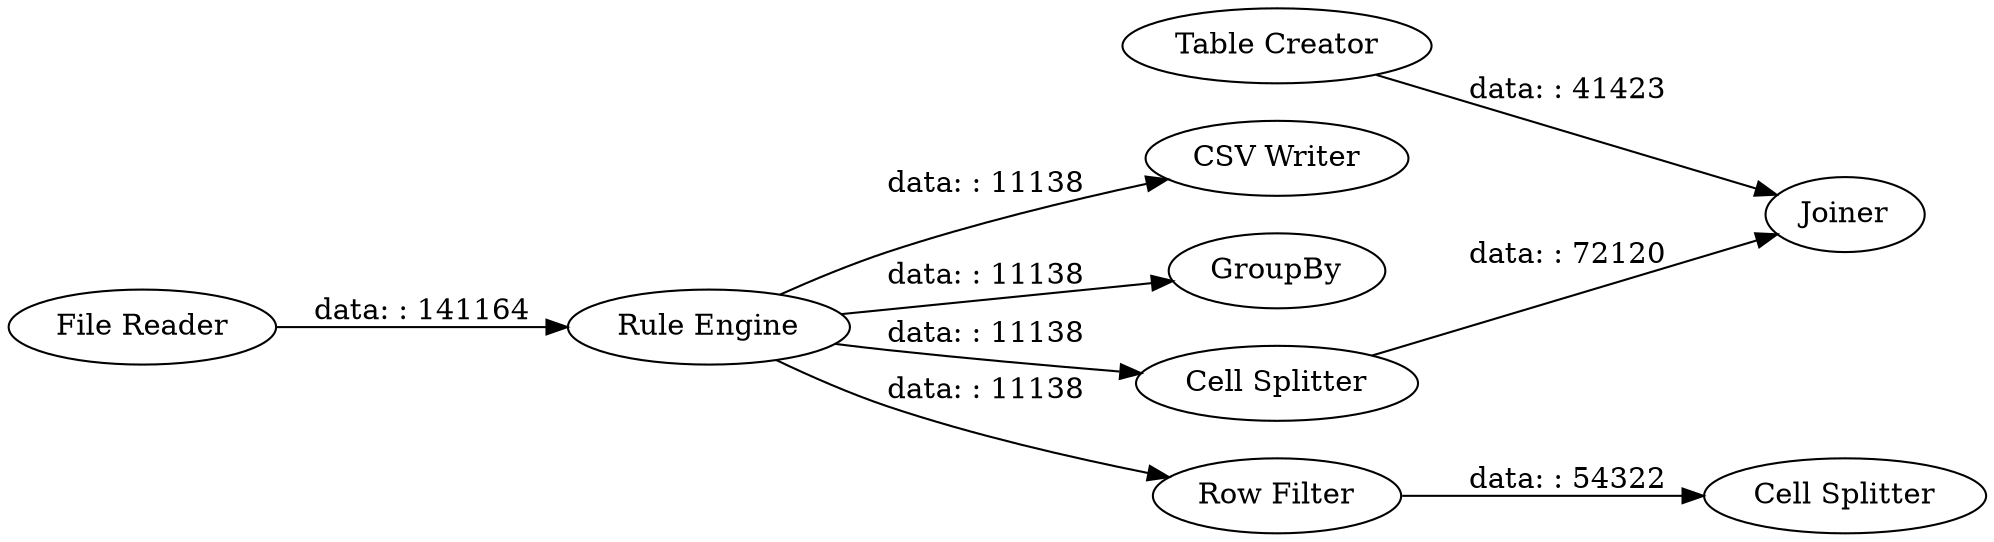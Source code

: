 digraph {
	"3008019053595008789_6" [label="CSV Writer"]
	"3008019053595008789_7" [label="Table Creator"]
	"3008019053595008789_5" [label="Cell Splitter"]
	"3008019053595008789_3" [label=GroupBy]
	"3008019053595008789_2" [label="Rule Engine"]
	"3008019053595008789_8" [label="Cell Splitter"]
	"3008019053595008789_9" [label=Joiner]
	"3008019053595008789_4" [label="Row Filter"]
	"3008019053595008789_1" [label="File Reader"]
	"3008019053595008789_2" -> "3008019053595008789_3" [label="data: : 11138"]
	"3008019053595008789_2" -> "3008019053595008789_8" [label="data: : 11138"]
	"3008019053595008789_8" -> "3008019053595008789_9" [label="data: : 72120"]
	"3008019053595008789_2" -> "3008019053595008789_4" [label="data: : 11138"]
	"3008019053595008789_4" -> "3008019053595008789_5" [label="data: : 54322"]
	"3008019053595008789_7" -> "3008019053595008789_9" [label="data: : 41423"]
	"3008019053595008789_1" -> "3008019053595008789_2" [label="data: : 141164"]
	"3008019053595008789_2" -> "3008019053595008789_6" [label="data: : 11138"]
	rankdir=LR
}
